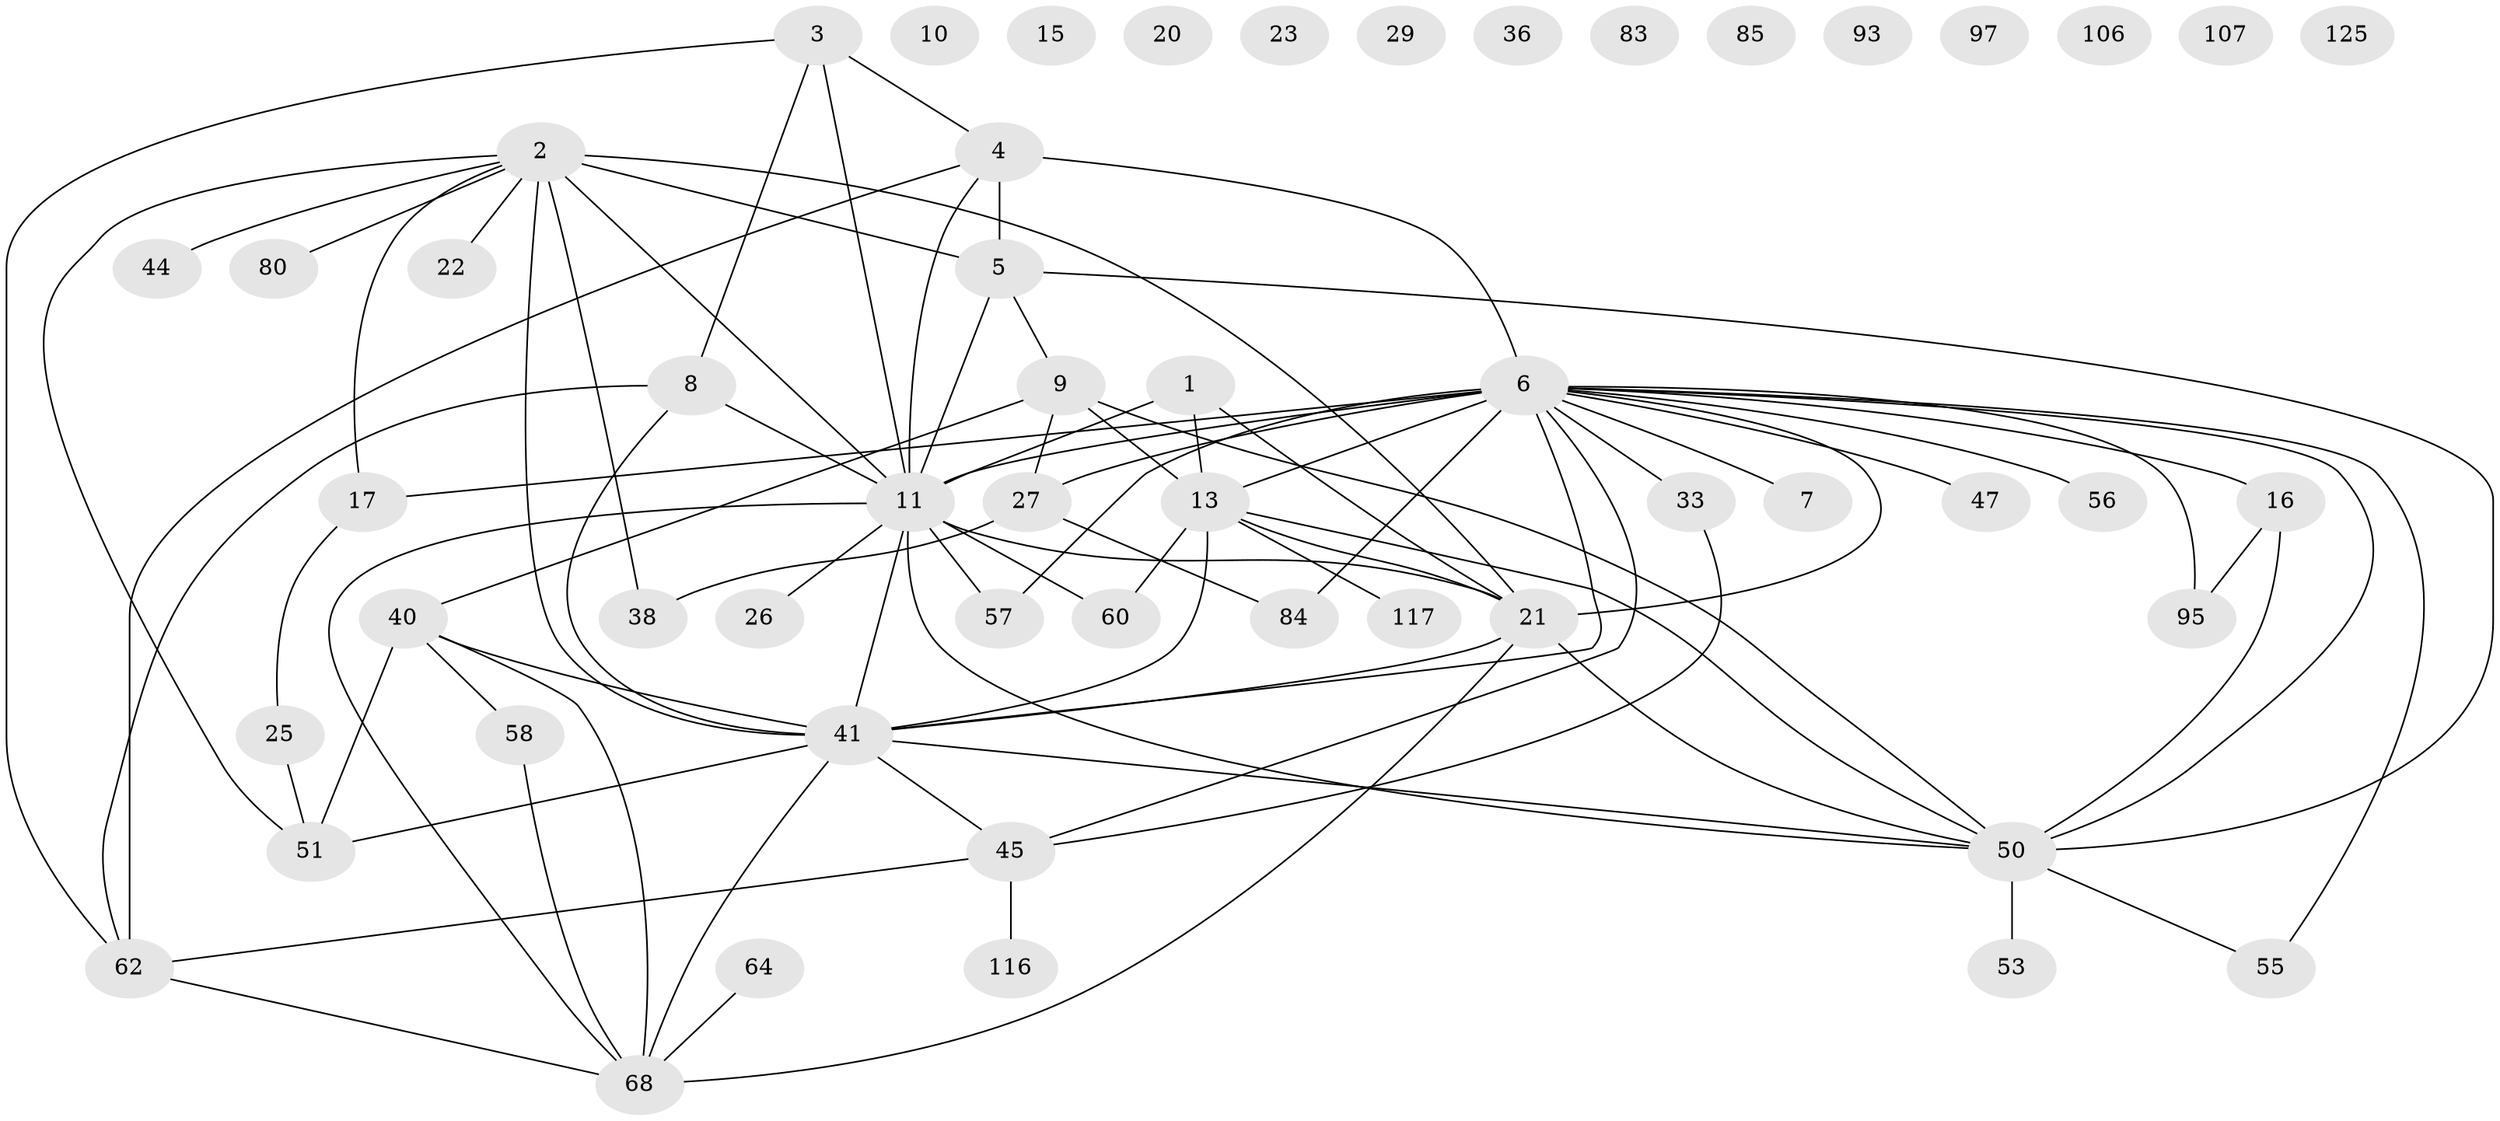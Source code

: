 // original degree distribution, {4: 0.1015625, 5: 0.109375, 3: 0.2109375, 2: 0.265625, 1: 0.15625, 0: 0.0859375, 6: 0.0546875, 8: 0.0078125, 7: 0.0078125}
// Generated by graph-tools (version 1.1) at 2025/16/03/04/25 18:16:25]
// undirected, 54 vertices, 85 edges
graph export_dot {
graph [start="1"]
  node [color=gray90,style=filled];
  1;
  2 [super="+99+108+48+101"];
  3 [super="+65"];
  4 [super="+14+43"];
  5 [super="+12"];
  6 [super="+46+19+31+59"];
  7;
  8 [super="+82+118"];
  9 [super="+75"];
  10;
  11 [super="+71+18+81"];
  13 [super="+32"];
  15;
  16 [super="+109"];
  17 [super="+104"];
  20;
  21 [super="+28+30"];
  22;
  23 [super="+24"];
  25;
  26;
  27 [super="+112+63"];
  29;
  33 [super="+78"];
  36;
  38;
  40 [super="+77+88"];
  41 [super="+87+91"];
  44;
  45 [super="+52+49"];
  47;
  50 [super="+105+114+96"];
  51 [super="+54"];
  53 [super="+89"];
  55 [super="+73"];
  56;
  57 [super="+86+67"];
  58;
  60 [super="+66"];
  62 [super="+79+90"];
  64;
  68 [super="+115+128+111"];
  80;
  83;
  84;
  85;
  93;
  95;
  97 [super="+102"];
  106;
  107;
  116;
  117;
  125;
  1 -- 21;
  1 -- 11 [weight=2];
  1 -- 13;
  2 -- 22;
  2 -- 44;
  2 -- 41 [weight=2];
  2 -- 80;
  2 -- 21;
  2 -- 38;
  2 -- 11;
  2 -- 17;
  2 -- 51;
  2 -- 5 [weight=2];
  3 -- 11;
  3 -- 62;
  3 -- 8;
  3 -- 4;
  4 -- 5;
  4 -- 6 [weight=3];
  4 -- 62;
  4 -- 11;
  5 -- 11 [weight=2];
  5 -- 9;
  5 -- 50 [weight=2];
  6 -- 33 [weight=2];
  6 -- 11 [weight=2];
  6 -- 45;
  6 -- 47;
  6 -- 16;
  6 -- 50;
  6 -- 57 [weight=3];
  6 -- 27;
  6 -- 7;
  6 -- 41;
  6 -- 13;
  6 -- 17;
  6 -- 21;
  6 -- 55;
  6 -- 56;
  6 -- 84;
  6 -- 95;
  8 -- 41;
  8 -- 62;
  8 -- 11;
  9 -- 27;
  9 -- 50;
  9 -- 13;
  9 -- 40;
  11 -- 60;
  11 -- 21;
  11 -- 26;
  11 -- 41;
  11 -- 57;
  11 -- 50;
  11 -- 68;
  13 -- 41;
  13 -- 50;
  13 -- 21;
  13 -- 117;
  13 -- 60;
  16 -- 50;
  16 -- 95;
  17 -- 25;
  21 -- 68 [weight=2];
  21 -- 50;
  21 -- 41 [weight=2];
  25 -- 51;
  27 -- 84;
  27 -- 38;
  33 -- 45;
  40 -- 58;
  40 -- 68;
  40 -- 51;
  40 -- 41;
  41 -- 45;
  41 -- 50;
  41 -- 51;
  41 -- 68;
  45 -- 116;
  45 -- 62;
  50 -- 53;
  50 -- 55;
  58 -- 68;
  62 -- 68;
  64 -- 68;
}
